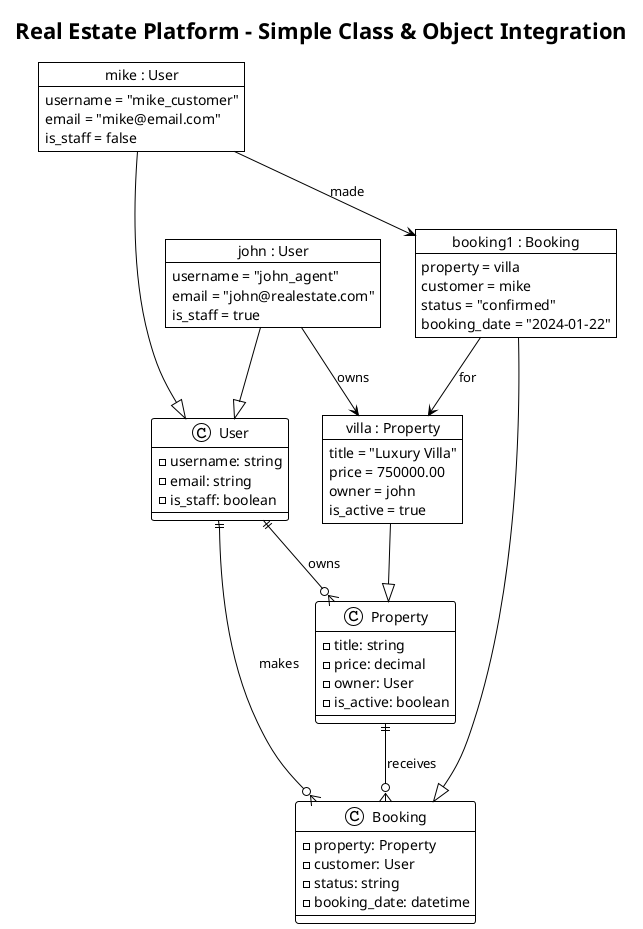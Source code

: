 @startuml RealEstate_Simple_Refined_Diagram
!theme plain
skinparam backgroundColor #FFFFFF

title Real Estate Platform - Simple Class & Object Integration

' Core Classes
class User {
    - username: string
    - email: string
    - is_staff: boolean
}

class Property {
    - title: string
    - price: decimal
    - owner: User
    - is_active: boolean
}

class Booking {
    - property: Property
    - customer: User
    - status: string
    - booking_date: datetime
}

' Live Objects
object "john : User" as john_obj {
    username = "john_agent"
    email = "john@realestate.com"
    is_staff = true
}

object "mike : User" as mike_obj {
    username = "mike_customer"
    email = "mike@email.com"
    is_staff = false
}

object "villa : Property" as villa_obj {
    title = "Luxury Villa"
    price = 750000.00
    owner = john
    is_active = true
}

object "booking1 : Booking" as booking_obj {
    property = villa
    customer = mike
    status = "confirmed"
    booking_date = "2024-01-22"
}

' Class to Object relationships
john_obj --|> User
mike_obj --|> User
villa_obj --|> Property
booking_obj --|> Booking

' Object relationships
john_obj --> villa_obj : owns
mike_obj --> booking_obj : made
booking_obj --> villa_obj : for

' Class relationships
User ||--o{ Property : owns
User ||--o{ Booking : makes
Property ||--o{ Booking : receives

@enduml
